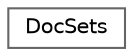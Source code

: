 digraph "Graphical Class Hierarchy"
{
 // INTERACTIVE_SVG=YES
 // LATEX_PDF_SIZE
  bgcolor="transparent";
  edge [fontname=Helvetica,fontsize=10,labelfontname=Helvetica,labelfontsize=10];
  node [fontname=Helvetica,fontsize=10,shape=box,height=0.2,width=0.4];
  rankdir="LR";
  Node0 [label="DocSets",height=0.2,width=0.4,color="grey40", fillcolor="white", style="filled",URL="$db/d32/class_doc_sets.html",tooltip="A class that generates docset files."];
}
